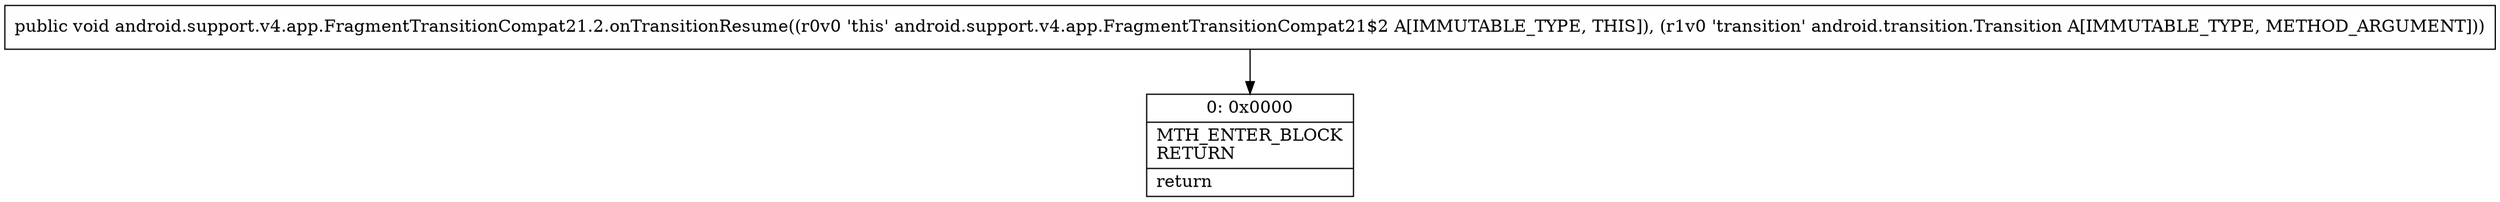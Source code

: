 digraph "CFG forandroid.support.v4.app.FragmentTransitionCompat21.2.onTransitionResume(Landroid\/transition\/Transition;)V" {
Node_0 [shape=record,label="{0\:\ 0x0000|MTH_ENTER_BLOCK\lRETURN\l|return\l}"];
MethodNode[shape=record,label="{public void android.support.v4.app.FragmentTransitionCompat21.2.onTransitionResume((r0v0 'this' android.support.v4.app.FragmentTransitionCompat21$2 A[IMMUTABLE_TYPE, THIS]), (r1v0 'transition' android.transition.Transition A[IMMUTABLE_TYPE, METHOD_ARGUMENT])) }"];
MethodNode -> Node_0;
}

